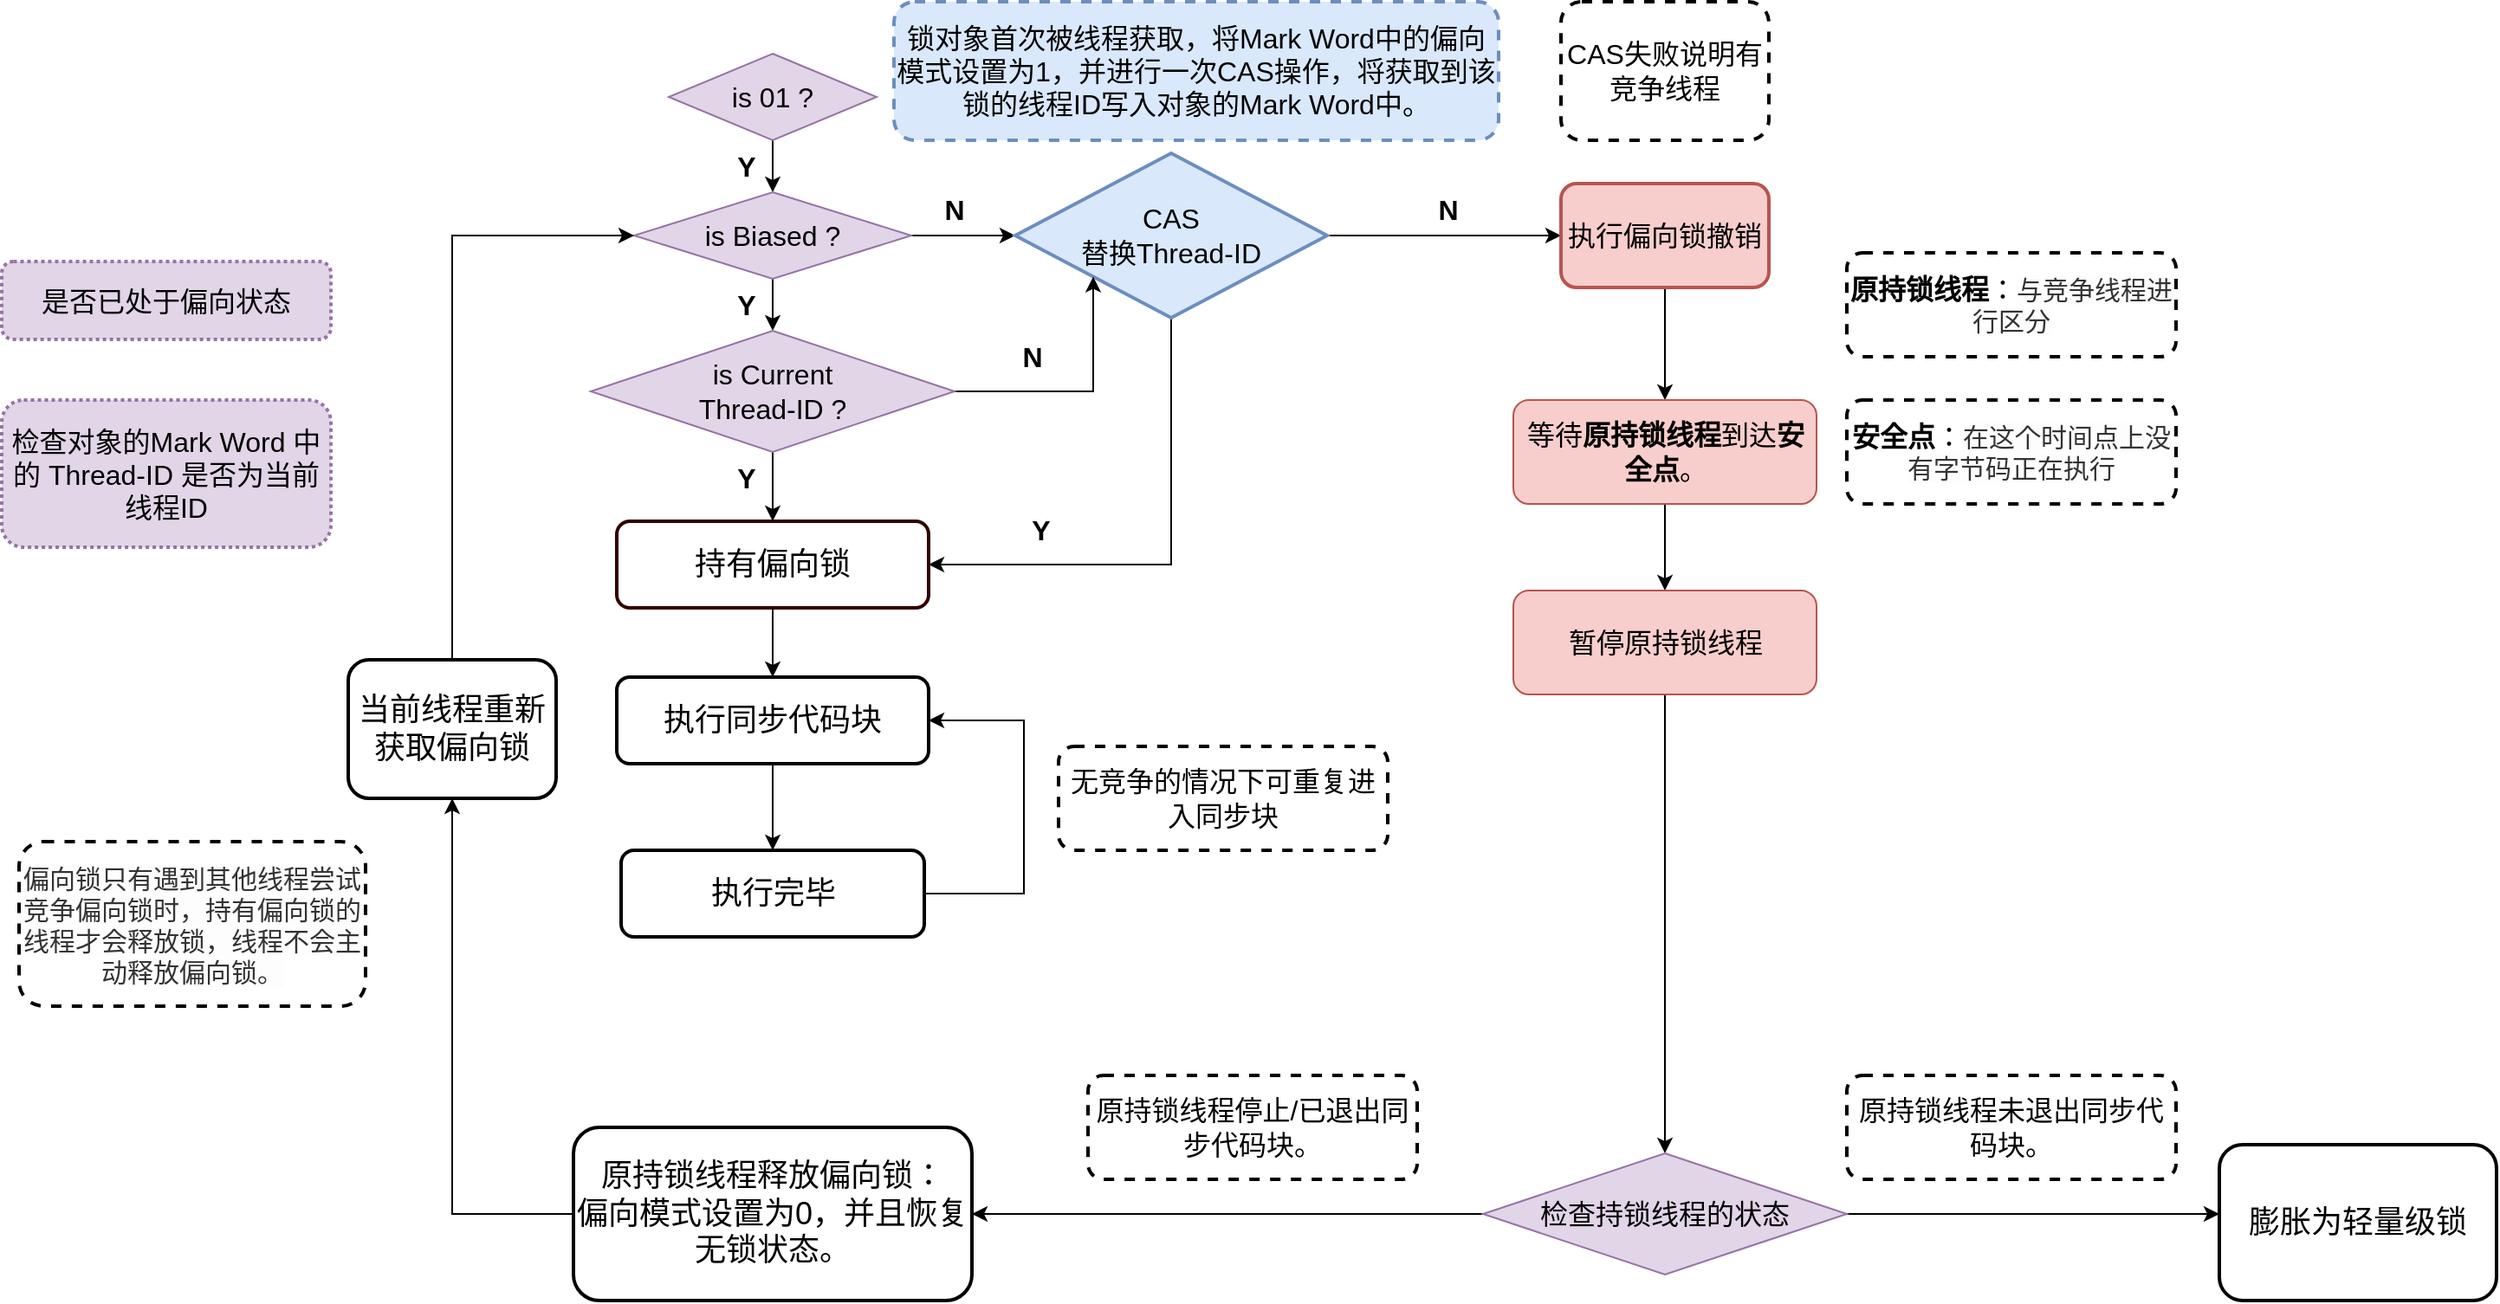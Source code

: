 <mxfile version="14.4.2" type="github">
  <diagram id="UeTkHVFJjxVZ-L2pQdtA" name="Page-1">
    <mxGraphModel dx="2066" dy="1161" grid="1" gridSize="10" guides="1" tooltips="1" connect="1" arrows="1" fold="1" page="1" pageScale="1" pageWidth="827" pageHeight="1169" math="0" shadow="0">
      <root>
        <mxCell id="0" />
        <mxCell id="1" parent="0" />
        <mxCell id="_JeS9UTYy7zhie4tl7D9-3" style="edgeStyle=orthogonalEdgeStyle;rounded=0;orthogonalLoop=1;jettySize=auto;html=1;exitX=0.5;exitY=1;exitDx=0;exitDy=0;" edge="1" parent="1" source="_JeS9UTYy7zhie4tl7D9-1">
          <mxGeometry relative="1" as="geometry">
            <mxPoint x="455" y="190" as="targetPoint" />
          </mxGeometry>
        </mxCell>
        <mxCell id="_JeS9UTYy7zhie4tl7D9-1" value="&lt;font style=&quot;font-size: 16px&quot;&gt;is 01 ?&lt;/font&gt;" style="rhombus;whiteSpace=wrap;html=1;fillColor=#e1d5e7;strokeColor=#9673a6;" vertex="1" parent="1">
          <mxGeometry x="395" y="110" width="120" height="50" as="geometry" />
        </mxCell>
        <mxCell id="_JeS9UTYy7zhie4tl7D9-4" value="&lt;font style=&quot;font-size: 16px&quot;&gt;&lt;b&gt;Y&lt;/b&gt;&lt;/font&gt;" style="text;html=1;strokeColor=none;fillColor=none;align=center;verticalAlign=middle;whiteSpace=wrap;rounded=0;" vertex="1" parent="1">
          <mxGeometry x="425" y="160" width="30" height="30" as="geometry" />
        </mxCell>
        <mxCell id="_JeS9UTYy7zhie4tl7D9-6" style="edgeStyle=orthogonalEdgeStyle;rounded=0;orthogonalLoop=1;jettySize=auto;html=1;exitX=0.5;exitY=1;exitDx=0;exitDy=0;" edge="1" parent="1" source="_JeS9UTYy7zhie4tl7D9-5">
          <mxGeometry relative="1" as="geometry">
            <mxPoint x="455" y="270" as="targetPoint" />
          </mxGeometry>
        </mxCell>
        <mxCell id="_JeS9UTYy7zhie4tl7D9-8" style="edgeStyle=orthogonalEdgeStyle;rounded=0;orthogonalLoop=1;jettySize=auto;html=1;exitX=1;exitY=0.5;exitDx=0;exitDy=0;" edge="1" parent="1" source="_JeS9UTYy7zhie4tl7D9-5">
          <mxGeometry relative="1" as="geometry">
            <mxPoint x="595" y="215" as="targetPoint" />
          </mxGeometry>
        </mxCell>
        <mxCell id="_JeS9UTYy7zhie4tl7D9-5" value="&lt;font style=&quot;font-size: 16px&quot;&gt;is Biased ?&lt;/font&gt;" style="rhombus;whiteSpace=wrap;html=1;fillColor=#e1d5e7;strokeColor=#9673a6;" vertex="1" parent="1">
          <mxGeometry x="375" y="190" width="160" height="50" as="geometry" />
        </mxCell>
        <mxCell id="_JeS9UTYy7zhie4tl7D9-7" value="&lt;font style=&quot;font-size: 16px&quot;&gt;&lt;b&gt;Y&lt;/b&gt;&lt;/font&gt;" style="text;html=1;strokeColor=none;fillColor=none;align=center;verticalAlign=middle;whiteSpace=wrap;rounded=0;" vertex="1" parent="1">
          <mxGeometry x="425" y="240" width="30" height="30" as="geometry" />
        </mxCell>
        <mxCell id="_JeS9UTYy7zhie4tl7D9-10" value="&lt;font style=&quot;font-size: 16px&quot;&gt;&lt;b&gt;N&lt;/b&gt;&lt;/font&gt;" style="text;html=1;strokeColor=none;fillColor=none;align=center;verticalAlign=middle;whiteSpace=wrap;rounded=0;" vertex="1" parent="1">
          <mxGeometry x="545" y="185" width="30" height="30" as="geometry" />
        </mxCell>
        <mxCell id="_JeS9UTYy7zhie4tl7D9-13" style="edgeStyle=orthogonalEdgeStyle;rounded=0;orthogonalLoop=1;jettySize=auto;html=1;exitX=0.5;exitY=1;exitDx=0;exitDy=0;entryX=1;entryY=0.5;entryDx=0;entryDy=0;" edge="1" parent="1" source="_JeS9UTYy7zhie4tl7D9-11" target="_JeS9UTYy7zhie4tl7D9-19">
          <mxGeometry relative="1" as="geometry">
            <mxPoint x="685" y="310" as="targetPoint" />
          </mxGeometry>
        </mxCell>
        <mxCell id="_JeS9UTYy7zhie4tl7D9-14" style="edgeStyle=orthogonalEdgeStyle;rounded=0;orthogonalLoop=1;jettySize=auto;html=1;exitX=1;exitY=0.5;exitDx=0;exitDy=0;entryX=0;entryY=0.5;entryDx=0;entryDy=0;" edge="1" parent="1" source="_JeS9UTYy7zhie4tl7D9-11" target="_JeS9UTYy7zhie4tl7D9-26">
          <mxGeometry relative="1" as="geometry">
            <mxPoint x="835" y="215" as="targetPoint" />
          </mxGeometry>
        </mxCell>
        <mxCell id="_JeS9UTYy7zhie4tl7D9-11" value="&lt;font style=&quot;font-size: 16px&quot;&gt;CAS&lt;br&gt;替换Thread-ID&lt;/font&gt;" style="rhombus;whiteSpace=wrap;html=1;strokeWidth=2;strokeColor=#6c8ebf;fillColor=#dae8fc;" vertex="1" parent="1">
          <mxGeometry x="595" y="167.5" width="180" height="95" as="geometry" />
        </mxCell>
        <mxCell id="_JeS9UTYy7zhie4tl7D9-12" value="&lt;font style=&quot;font-size: 16px&quot;&gt;锁对象首次被线程获取，将Mark Word中的偏向模式设置为1，并进行一次CAS操作，将获取到该锁的线程ID写入对象的Mark Word中。&lt;/font&gt;" style="rounded=1;whiteSpace=wrap;html=1;strokeColor=#6c8ebf;strokeWidth=2;dashed=1;fillColor=#dae8fc;" vertex="1" parent="1">
          <mxGeometry x="525" y="80" width="349" height="80" as="geometry" />
        </mxCell>
        <mxCell id="_JeS9UTYy7zhie4tl7D9-17" style="edgeStyle=orthogonalEdgeStyle;rounded=0;orthogonalLoop=1;jettySize=auto;html=1;exitX=0.5;exitY=1;exitDx=0;exitDy=0;" edge="1" parent="1" source="_JeS9UTYy7zhie4tl7D9-16">
          <mxGeometry relative="1" as="geometry">
            <mxPoint x="455" y="380" as="targetPoint" />
          </mxGeometry>
        </mxCell>
        <mxCell id="_JeS9UTYy7zhie4tl7D9-51" style="edgeStyle=orthogonalEdgeStyle;rounded=0;orthogonalLoop=1;jettySize=auto;html=1;exitX=1;exitY=0.5;exitDx=0;exitDy=0;entryX=0;entryY=1;entryDx=0;entryDy=0;" edge="1" parent="1" source="_JeS9UTYy7zhie4tl7D9-16" target="_JeS9UTYy7zhie4tl7D9-11">
          <mxGeometry relative="1" as="geometry" />
        </mxCell>
        <mxCell id="_JeS9UTYy7zhie4tl7D9-16" value="&lt;font style=&quot;font-size: 16px&quot;&gt;is Current &lt;br&gt;Thread-ID ?&lt;/font&gt;" style="rhombus;whiteSpace=wrap;html=1;fillColor=#e1d5e7;strokeColor=#9673a6;" vertex="1" parent="1">
          <mxGeometry x="350" y="270" width="210" height="70" as="geometry" />
        </mxCell>
        <mxCell id="_JeS9UTYy7zhie4tl7D9-18" value="&lt;font style=&quot;font-size: 16px&quot;&gt;&lt;b&gt;Y&lt;/b&gt;&lt;/font&gt;" style="text;html=1;strokeColor=none;fillColor=none;align=center;verticalAlign=middle;whiteSpace=wrap;rounded=0;" vertex="1" parent="1">
          <mxGeometry x="425" y="340" width="30" height="30" as="geometry" />
        </mxCell>
        <mxCell id="_JeS9UTYy7zhie4tl7D9-23" style="edgeStyle=orthogonalEdgeStyle;rounded=0;orthogonalLoop=1;jettySize=auto;html=1;exitX=0.5;exitY=1;exitDx=0;exitDy=0;" edge="1" parent="1" source="_JeS9UTYy7zhie4tl7D9-19" target="_JeS9UTYy7zhie4tl7D9-22">
          <mxGeometry relative="1" as="geometry" />
        </mxCell>
        <mxCell id="_JeS9UTYy7zhie4tl7D9-19" value="&lt;font style=&quot;font-size: 18px&quot;&gt;持有偏向锁&lt;/font&gt;" style="rounded=1;whiteSpace=wrap;html=1;strokeWidth=2;strokeColor=#330000;" vertex="1" parent="1">
          <mxGeometry x="365" y="380" width="180" height="50" as="geometry" />
        </mxCell>
        <mxCell id="_JeS9UTYy7zhie4tl7D9-20" value="&lt;font style=&quot;font-size: 16px&quot;&gt;检查对象的Mark Word 中的 Thread-ID 是否为当前线程ID&lt;/font&gt;" style="rounded=1;whiteSpace=wrap;html=1;strokeColor=#9673a6;strokeWidth=2;dashed=1;dashPattern=1 1;fillColor=#e1d5e7;" vertex="1" parent="1">
          <mxGeometry x="10" y="310" width="190" height="85" as="geometry" />
        </mxCell>
        <mxCell id="_JeS9UTYy7zhie4tl7D9-21" value="&lt;span style=&quot;font-size: 16px&quot;&gt;是否已处于偏向状态&lt;/span&gt;" style="rounded=1;whiteSpace=wrap;html=1;strokeColor=#9673a6;strokeWidth=2;dashed=1;dashPattern=1 1;fillColor=#e1d5e7;" vertex="1" parent="1">
          <mxGeometry x="10" y="230" width="190" height="45" as="geometry" />
        </mxCell>
        <mxCell id="_JeS9UTYy7zhie4tl7D9-46" style="edgeStyle=orthogonalEdgeStyle;rounded=0;orthogonalLoop=1;jettySize=auto;html=1;exitX=0.5;exitY=1;exitDx=0;exitDy=0;entryX=0.5;entryY=0;entryDx=0;entryDy=0;" edge="1" parent="1" source="_JeS9UTYy7zhie4tl7D9-22" target="_JeS9UTYy7zhie4tl7D9-45">
          <mxGeometry relative="1" as="geometry" />
        </mxCell>
        <mxCell id="_JeS9UTYy7zhie4tl7D9-22" value="&lt;font style=&quot;font-size: 18px&quot;&gt;执行同步代码块&lt;/font&gt;" style="rounded=1;whiteSpace=wrap;html=1;strokeWidth=2;" vertex="1" parent="1">
          <mxGeometry x="365" y="470" width="180" height="50" as="geometry" />
        </mxCell>
        <mxCell id="_JeS9UTYy7zhie4tl7D9-24" value="&lt;font style=&quot;font-size: 16px&quot;&gt;&lt;b&gt;Y&lt;/b&gt;&lt;/font&gt;" style="text;html=1;strokeColor=none;fillColor=none;align=center;verticalAlign=middle;whiteSpace=wrap;rounded=0;" vertex="1" parent="1">
          <mxGeometry x="595" y="370" width="30" height="30" as="geometry" />
        </mxCell>
        <mxCell id="_JeS9UTYy7zhie4tl7D9-25" value="&lt;font style=&quot;font-size: 16px&quot;&gt;&lt;b&gt;N&lt;/b&gt;&lt;/font&gt;" style="text;html=1;strokeColor=none;fillColor=none;align=center;verticalAlign=middle;whiteSpace=wrap;rounded=0;" vertex="1" parent="1">
          <mxGeometry x="830" y="185" width="30" height="30" as="geometry" />
        </mxCell>
        <mxCell id="_JeS9UTYy7zhie4tl7D9-28" style="edgeStyle=orthogonalEdgeStyle;rounded=0;orthogonalLoop=1;jettySize=auto;html=1;exitX=0.5;exitY=1;exitDx=0;exitDy=0;" edge="1" parent="1" source="_JeS9UTYy7zhie4tl7D9-26" target="_JeS9UTYy7zhie4tl7D9-29">
          <mxGeometry relative="1" as="geometry">
            <mxPoint x="970" y="290" as="targetPoint" />
          </mxGeometry>
        </mxCell>
        <mxCell id="_JeS9UTYy7zhie4tl7D9-26" value="&lt;font style=&quot;font-size: 16px&quot;&gt;执行偏向锁撤销&lt;/font&gt;" style="rounded=1;whiteSpace=wrap;html=1;strokeColor=#b85450;strokeWidth=2;fillColor=#f8cecc;" vertex="1" parent="1">
          <mxGeometry x="910" y="185" width="120" height="60" as="geometry" />
        </mxCell>
        <mxCell id="_JeS9UTYy7zhie4tl7D9-27" value="&lt;span style=&quot;font-size: 16px&quot;&gt;CAS失败说明有竞争线程&lt;/span&gt;" style="rounded=1;whiteSpace=wrap;html=1;strokeWidth=2;dashed=1;" vertex="1" parent="1">
          <mxGeometry x="910" y="80" width="120" height="80" as="geometry" />
        </mxCell>
        <mxCell id="_JeS9UTYy7zhie4tl7D9-31" style="edgeStyle=orthogonalEdgeStyle;rounded=0;orthogonalLoop=1;jettySize=auto;html=1;exitX=0.5;exitY=1;exitDx=0;exitDy=0;entryX=0.5;entryY=0;entryDx=0;entryDy=0;" edge="1" parent="1" source="_JeS9UTYy7zhie4tl7D9-29" target="_JeS9UTYy7zhie4tl7D9-32">
          <mxGeometry relative="1" as="geometry">
            <mxPoint x="970" y="380" as="targetPoint" />
          </mxGeometry>
        </mxCell>
        <mxCell id="_JeS9UTYy7zhie4tl7D9-29" value="&lt;font style=&quot;font-size: 16px&quot;&gt;等待&lt;b&gt;原持锁线程&lt;/b&gt;到达&lt;b&gt;安全点&lt;/b&gt;。&lt;/font&gt;" style="rounded=1;whiteSpace=wrap;html=1;fillColor=#f8cecc;strokeColor=#b85450;" vertex="1" parent="1">
          <mxGeometry x="882.5" y="310" width="175" height="60" as="geometry" />
        </mxCell>
        <mxCell id="_JeS9UTYy7zhie4tl7D9-30" value="&lt;span style=&quot;font-size: 16px&quot;&gt;&lt;b&gt;安全点&lt;/b&gt;：&lt;/span&gt;&lt;span style=&quot;color: rgb(51 , 51 , 51) ; font-family: &amp;#34;pingfang sc&amp;#34; , &amp;#34;lantinghei sc&amp;#34; , &amp;#34;microsoft yahei&amp;#34; , &amp;#34;hiragino sans gb&amp;#34; , &amp;#34;microsoft sans serif&amp;#34; , &amp;#34;wenquanyi micro hei&amp;#34; , sans-serif ; font-size: 15px ; background-color: rgb(253 , 253 , 253)&quot;&gt;在这个时间点上没有字节码正在执行&lt;/span&gt;" style="rounded=1;whiteSpace=wrap;html=1;strokeWidth=2;dashed=1;" vertex="1" parent="1">
          <mxGeometry x="1075" y="310" width="190" height="60" as="geometry" />
        </mxCell>
        <mxCell id="_JeS9UTYy7zhie4tl7D9-34" style="edgeStyle=orthogonalEdgeStyle;rounded=0;orthogonalLoop=1;jettySize=auto;html=1;exitX=0.5;exitY=1;exitDx=0;exitDy=0;entryX=0.5;entryY=0;entryDx=0;entryDy=0;" edge="1" parent="1" source="_JeS9UTYy7zhie4tl7D9-32" target="_JeS9UTYy7zhie4tl7D9-33">
          <mxGeometry relative="1" as="geometry" />
        </mxCell>
        <mxCell id="_JeS9UTYy7zhie4tl7D9-32" value="&lt;span style=&quot;font-size: 16px&quot;&gt;暂停&lt;/span&gt;&lt;span style=&quot;font-size: 16px&quot;&gt;原持锁线程&lt;/span&gt;" style="rounded=1;whiteSpace=wrap;html=1;fillColor=#f8cecc;strokeColor=#b85450;" vertex="1" parent="1">
          <mxGeometry x="882.5" y="420" width="175" height="60" as="geometry" />
        </mxCell>
        <mxCell id="_JeS9UTYy7zhie4tl7D9-44" style="edgeStyle=orthogonalEdgeStyle;rounded=0;orthogonalLoop=1;jettySize=auto;html=1;exitX=0;exitY=0.5;exitDx=0;exitDy=0;entryX=1;entryY=0.5;entryDx=0;entryDy=0;" edge="1" parent="1" source="_JeS9UTYy7zhie4tl7D9-33" target="_JeS9UTYy7zhie4tl7D9-38">
          <mxGeometry relative="1" as="geometry" />
        </mxCell>
        <mxCell id="_JeS9UTYy7zhie4tl7D9-53" style="edgeStyle=orthogonalEdgeStyle;rounded=0;orthogonalLoop=1;jettySize=auto;html=1;exitX=1;exitY=0.5;exitDx=0;exitDy=0;" edge="1" parent="1" source="_JeS9UTYy7zhie4tl7D9-33">
          <mxGeometry relative="1" as="geometry">
            <mxPoint x="1290" y="780" as="targetPoint" />
          </mxGeometry>
        </mxCell>
        <mxCell id="_JeS9UTYy7zhie4tl7D9-33" value="&lt;span style=&quot;font-size: 16px&quot;&gt;检查持锁线程的状态&lt;/span&gt;" style="rhombus;whiteSpace=wrap;html=1;fillColor=#e1d5e7;strokeColor=#9673a6;" vertex="1" parent="1">
          <mxGeometry x="865" y="745" width="210" height="70" as="geometry" />
        </mxCell>
        <mxCell id="_JeS9UTYy7zhie4tl7D9-37" value="&lt;span style=&quot;font-size: 16px&quot;&gt;原持锁线程停止/已退出同步代码块。&lt;/span&gt;" style="rounded=1;whiteSpace=wrap;html=1;strokeWidth=2;dashed=1;" vertex="1" parent="1">
          <mxGeometry x="637" y="700" width="190" height="60" as="geometry" />
        </mxCell>
        <mxCell id="_JeS9UTYy7zhie4tl7D9-42" style="edgeStyle=orthogonalEdgeStyle;rounded=0;orthogonalLoop=1;jettySize=auto;html=1;exitX=0;exitY=0.5;exitDx=0;exitDy=0;entryX=0.5;entryY=1;entryDx=0;entryDy=0;" edge="1" parent="1" source="_JeS9UTYy7zhie4tl7D9-38" target="_JeS9UTYy7zhie4tl7D9-41">
          <mxGeometry relative="1" as="geometry" />
        </mxCell>
        <mxCell id="_JeS9UTYy7zhie4tl7D9-38" value="&lt;span style=&quot;font-size: 18px&quot;&gt;原持锁线程释放偏向锁：&lt;br&gt;偏向模式设置为0，并且恢复无锁状态。&lt;br&gt;&lt;/span&gt;" style="rounded=1;whiteSpace=wrap;html=1;strokeWidth=2;" vertex="1" parent="1">
          <mxGeometry x="340" y="730" width="230" height="100" as="geometry" />
        </mxCell>
        <mxCell id="_JeS9UTYy7zhie4tl7D9-39" value="&lt;span style=&quot;color: rgb(51 , 51 , 51) ; font-family: &amp;#34;pingfang sc&amp;#34; , &amp;#34;lantinghei sc&amp;#34; , &amp;#34;microsoft yahei&amp;#34; , &amp;#34;hiragino sans gb&amp;#34; , &amp;#34;microsoft sans serif&amp;#34; , &amp;#34;wenquanyi micro hei&amp;#34; , sans-serif ; font-size: 15px ; background-color: rgb(253 , 253 , 253)&quot;&gt;偏向锁只有遇到其他线程尝试竞争偏向锁时，持有偏向锁的线程才会释放锁，线程不会主动释放偏向锁。&lt;/span&gt;" style="rounded=1;whiteSpace=wrap;html=1;strokeWidth=2;dashed=1;" vertex="1" parent="1">
          <mxGeometry x="20" y="565" width="200" height="95" as="geometry" />
        </mxCell>
        <mxCell id="_JeS9UTYy7zhie4tl7D9-43" style="edgeStyle=orthogonalEdgeStyle;rounded=0;orthogonalLoop=1;jettySize=auto;html=1;exitX=0.5;exitY=0;exitDx=0;exitDy=0;entryX=0;entryY=0.5;entryDx=0;entryDy=0;" edge="1" parent="1" source="_JeS9UTYy7zhie4tl7D9-41" target="_JeS9UTYy7zhie4tl7D9-5">
          <mxGeometry relative="1" as="geometry" />
        </mxCell>
        <mxCell id="_JeS9UTYy7zhie4tl7D9-41" value="&lt;span style=&quot;font-size: 18px&quot;&gt;当前线程重新获取偏向锁&lt;br&gt;&lt;/span&gt;" style="rounded=1;whiteSpace=wrap;html=1;strokeWidth=2;" vertex="1" parent="1">
          <mxGeometry x="210" y="460" width="120" height="80" as="geometry" />
        </mxCell>
        <mxCell id="_JeS9UTYy7zhie4tl7D9-49" style="edgeStyle=orthogonalEdgeStyle;rounded=0;orthogonalLoop=1;jettySize=auto;html=1;exitX=1;exitY=0.5;exitDx=0;exitDy=0;entryX=1;entryY=0.5;entryDx=0;entryDy=0;" edge="1" parent="1" source="_JeS9UTYy7zhie4tl7D9-45" target="_JeS9UTYy7zhie4tl7D9-22">
          <mxGeometry relative="1" as="geometry">
            <Array as="points">
              <mxPoint x="600" y="595" />
              <mxPoint x="600" y="495" />
            </Array>
          </mxGeometry>
        </mxCell>
        <mxCell id="_JeS9UTYy7zhie4tl7D9-45" value="&lt;span style=&quot;font-size: 18px&quot;&gt;执行完毕&lt;/span&gt;" style="rounded=1;whiteSpace=wrap;html=1;strokeWidth=2;" vertex="1" parent="1">
          <mxGeometry x="367.5" y="570" width="175" height="50" as="geometry" />
        </mxCell>
        <mxCell id="_JeS9UTYy7zhie4tl7D9-50" value="&lt;span style=&quot;font-size: 16px&quot;&gt;无竞争的情况下可重复进入同步块&lt;/span&gt;" style="rounded=1;whiteSpace=wrap;html=1;strokeWidth=2;dashed=1;" vertex="1" parent="1">
          <mxGeometry x="620" y="510" width="190" height="60" as="geometry" />
        </mxCell>
        <mxCell id="_JeS9UTYy7zhie4tl7D9-52" value="&lt;font style=&quot;font-size: 16px&quot;&gt;&lt;b&gt;N&lt;/b&gt;&lt;/font&gt;" style="text;html=1;strokeColor=none;fillColor=none;align=center;verticalAlign=middle;whiteSpace=wrap;rounded=0;" vertex="1" parent="1">
          <mxGeometry x="590" y="270" width="30" height="30" as="geometry" />
        </mxCell>
        <mxCell id="_JeS9UTYy7zhie4tl7D9-54" value="&lt;b style=&quot;font-size: 16px&quot;&gt;原持锁线程&lt;/b&gt;&lt;span style=&quot;font-size: 16px&quot;&gt;：&lt;/span&gt;&lt;font color=&quot;#333333&quot; face=&quot;pingfang sc, lantinghei sc, microsoft yahei, hiragino sans gb, microsoft sans serif, wenquanyi micro hei, sans-serif&quot;&gt;&lt;span style=&quot;font-size: 15px ; background-color: rgb(253 , 253 , 253)&quot;&gt;与竞争线程进行区分&lt;/span&gt;&lt;/font&gt;" style="rounded=1;whiteSpace=wrap;html=1;strokeWidth=2;dashed=1;" vertex="1" parent="1">
          <mxGeometry x="1075" y="225" width="190" height="60" as="geometry" />
        </mxCell>
        <mxCell id="_JeS9UTYy7zhie4tl7D9-55" value="&lt;span style=&quot;font-size: 16px&quot;&gt;原持锁线程未退出同步代码块。&lt;/span&gt;" style="rounded=1;whiteSpace=wrap;html=1;strokeWidth=2;dashed=1;" vertex="1" parent="1">
          <mxGeometry x="1075" y="700" width="190" height="60" as="geometry" />
        </mxCell>
        <mxCell id="_JeS9UTYy7zhie4tl7D9-56" value="&lt;span style=&quot;font-size: 18px&quot;&gt;膨胀为轻量级锁&lt;br&gt;&lt;/span&gt;" style="rounded=1;whiteSpace=wrap;html=1;strokeWidth=2;" vertex="1" parent="1">
          <mxGeometry x="1290" y="740" width="160" height="90" as="geometry" />
        </mxCell>
      </root>
    </mxGraphModel>
  </diagram>
</mxfile>
